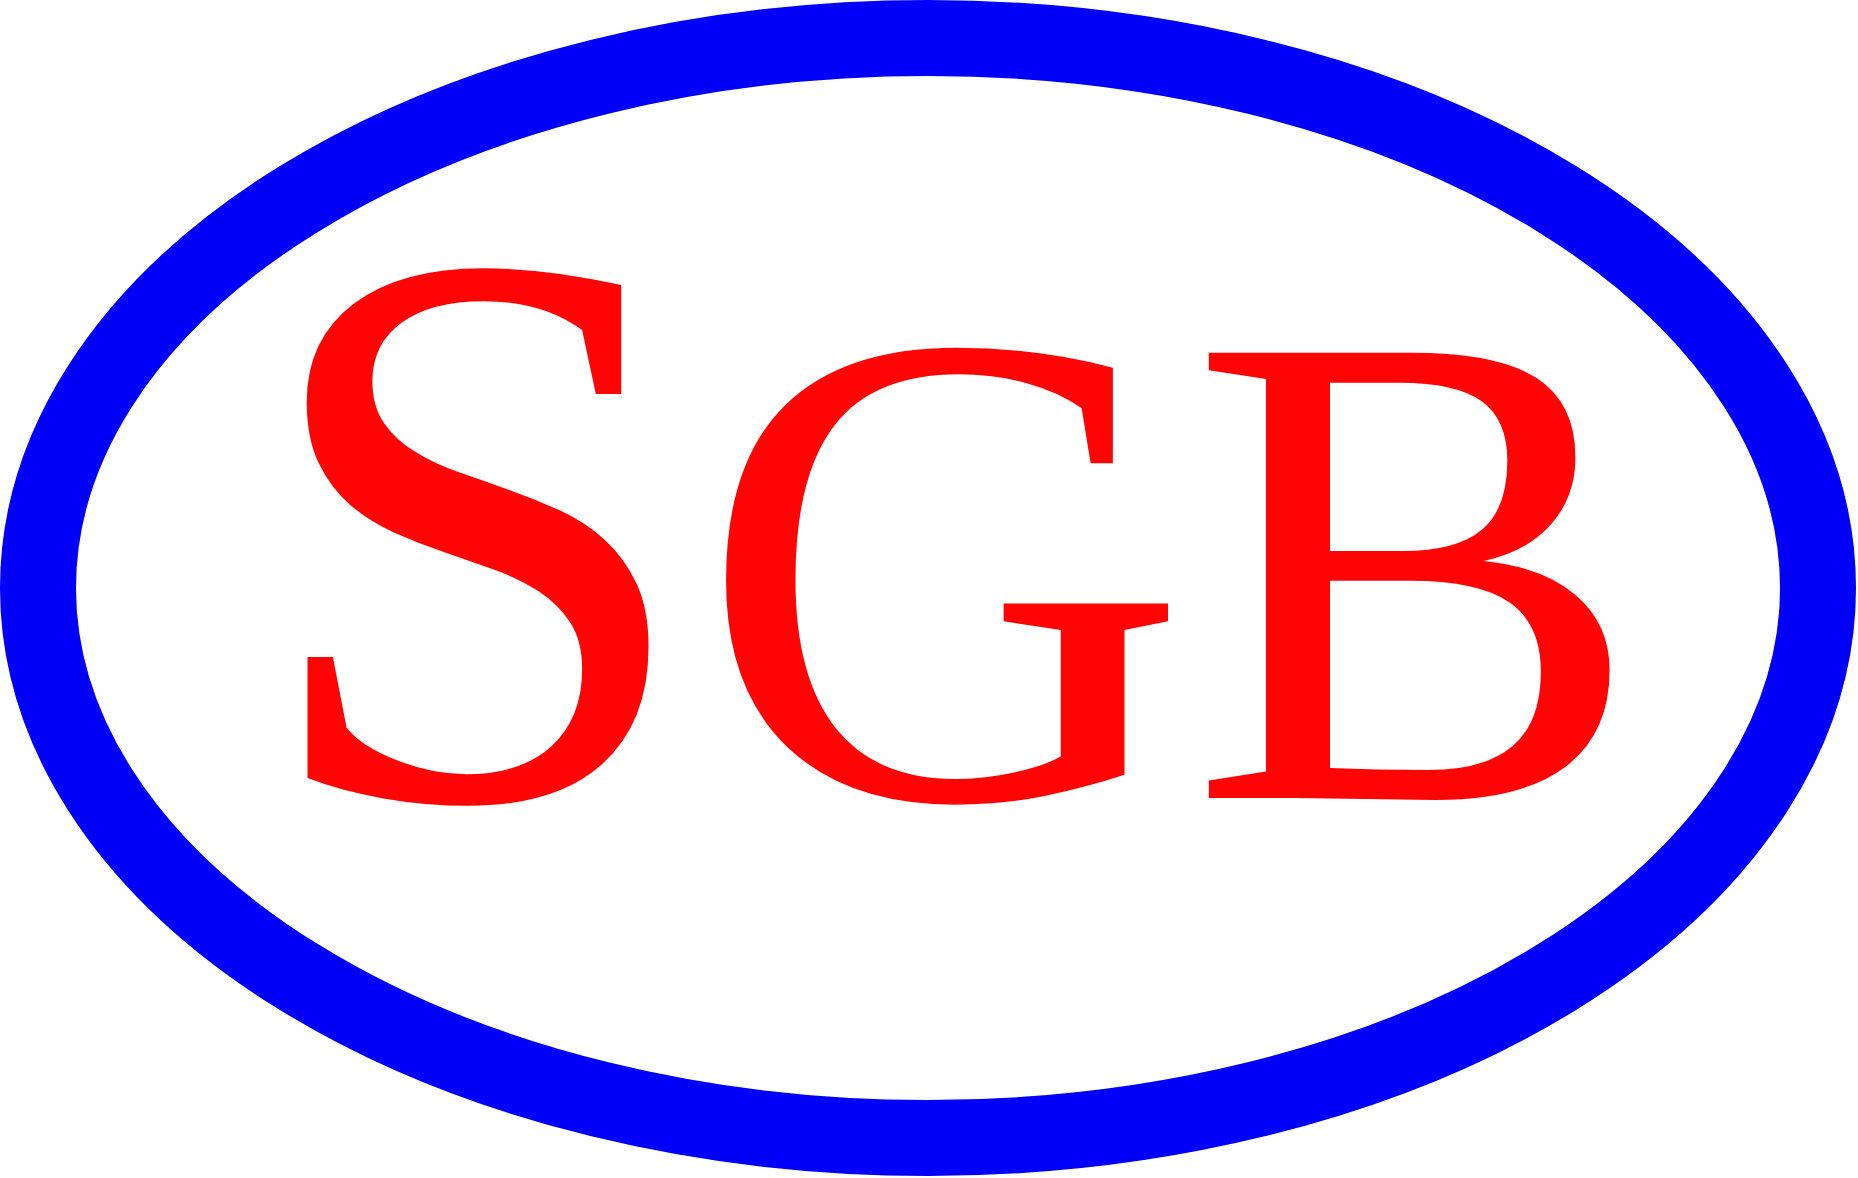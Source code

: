 <mxfile version="24.4.9" type="device">
  <diagram name="Page-1" id="Yb0u_nq1Js9z4eb5nLN6">
    <mxGraphModel dx="2074" dy="1106" grid="1" gridSize="10" guides="1" tooltips="1" connect="1" arrows="1" fold="1" page="1" pageScale="1" pageWidth="512" pageHeight="512" math="0" shadow="0">
      <root>
        <mxCell id="0" />
        <mxCell id="1" parent="0" />
        <mxCell id="-3uUEbbPzYNeIi15xnlg-1" value="" style="ellipse;whiteSpace=wrap;html=1;fillColor=none;strokeColor=#0000FA;strokeWidth=38;" vertex="1" parent="1">
          <mxGeometry x="70" y="218" width="890" height="550" as="geometry" />
        </mxCell>
        <mxCell id="-3uUEbbPzYNeIi15xnlg-23" value="&lt;font style=&quot;font-size: 400px;&quot; color=&quot;#ff0404&quot;&gt;S&lt;/font&gt;&lt;font style=&quot;font-size: 340px;&quot; color=&quot;#ff0404&quot;&gt;GB&lt;/font&gt;" style="text;strokeColor=none;align=center;fillColor=none;html=1;verticalAlign=middle;whiteSpace=wrap;rounded=0;fontColor=#ff0000;fontFamily=Tahoma;fontSize=400;spacingRight=0;" vertex="1" parent="1">
          <mxGeometry x="330" y="368" width="390" height="190" as="geometry" />
        </mxCell>
      </root>
    </mxGraphModel>
  </diagram>
</mxfile>
